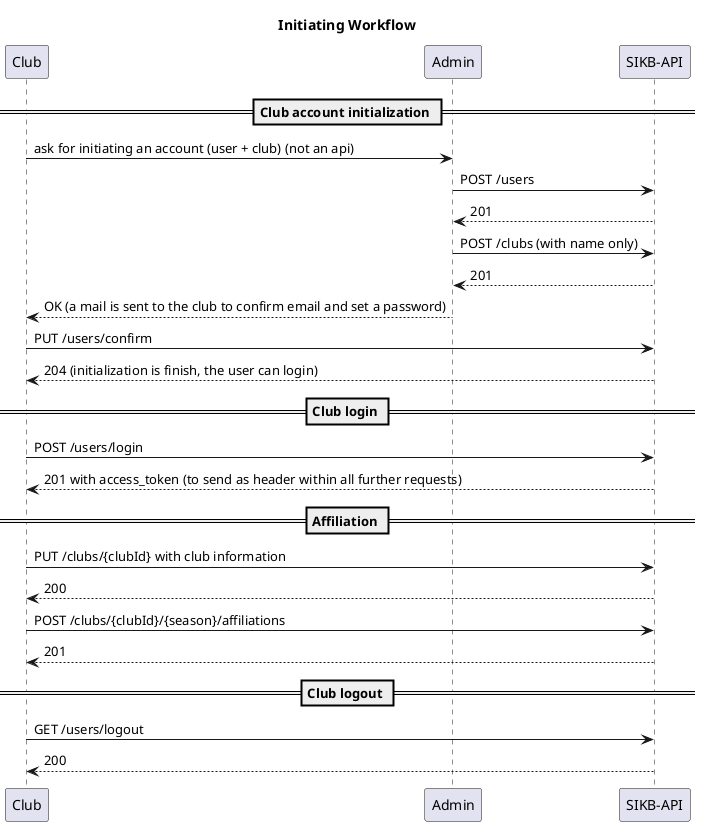 @startuml
title Initiating Workflow
 
participant "Club" as club
participant "Admin" as admin
participant "SIKB-API" as api 

== Club account initialization ==
club -> admin : ask for initiating an account (user + club) (not an api)
admin -> api : POST /users
admin <-- api : 201
admin -> api : POST /clubs (with name only)
admin <-- api : 201
club <-- admin : OK (a mail is sent to the club to confirm email and set a password)
club -> api : PUT /users/confirm
club <-- api : 204 (initialization is finish, the user can login)

== Club login ==
club -> api : POST /users/login
club <-- api : 201 with access_token (to send as header within all further requests)

== Affiliation ==
club -> api : PUT /clubs/{clubId} with club information
club <-- api : 200
club -> api : POST /clubs/{clubId}/{season}/affiliations
club <-- api : 201

== Club logout ==
club -> api : GET /users/logout
club <-- api : 200

@enduml